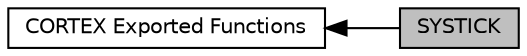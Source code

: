 digraph "SYSTICK"
{
  edge [fontname="Helvetica",fontsize="10",labelfontname="Helvetica",labelfontsize="10"];
  node [fontname="Helvetica",fontsize="10",shape=box];
  rankdir=LR;
  Node2 [label="CORTEX Exported Functions",height=0.2,width=0.4,color="black", fillcolor="white", style="filled",URL="$group___c_o_r_t_e_x___l_l___exported___functions.html",tooltip=" "];
  Node1 [label="SYSTICK",height=0.2,width=0.4,color="black", fillcolor="grey75", style="filled", fontcolor="black",tooltip=" "];
  Node2->Node1 [shape=plaintext, dir="back", style="solid"];
}
